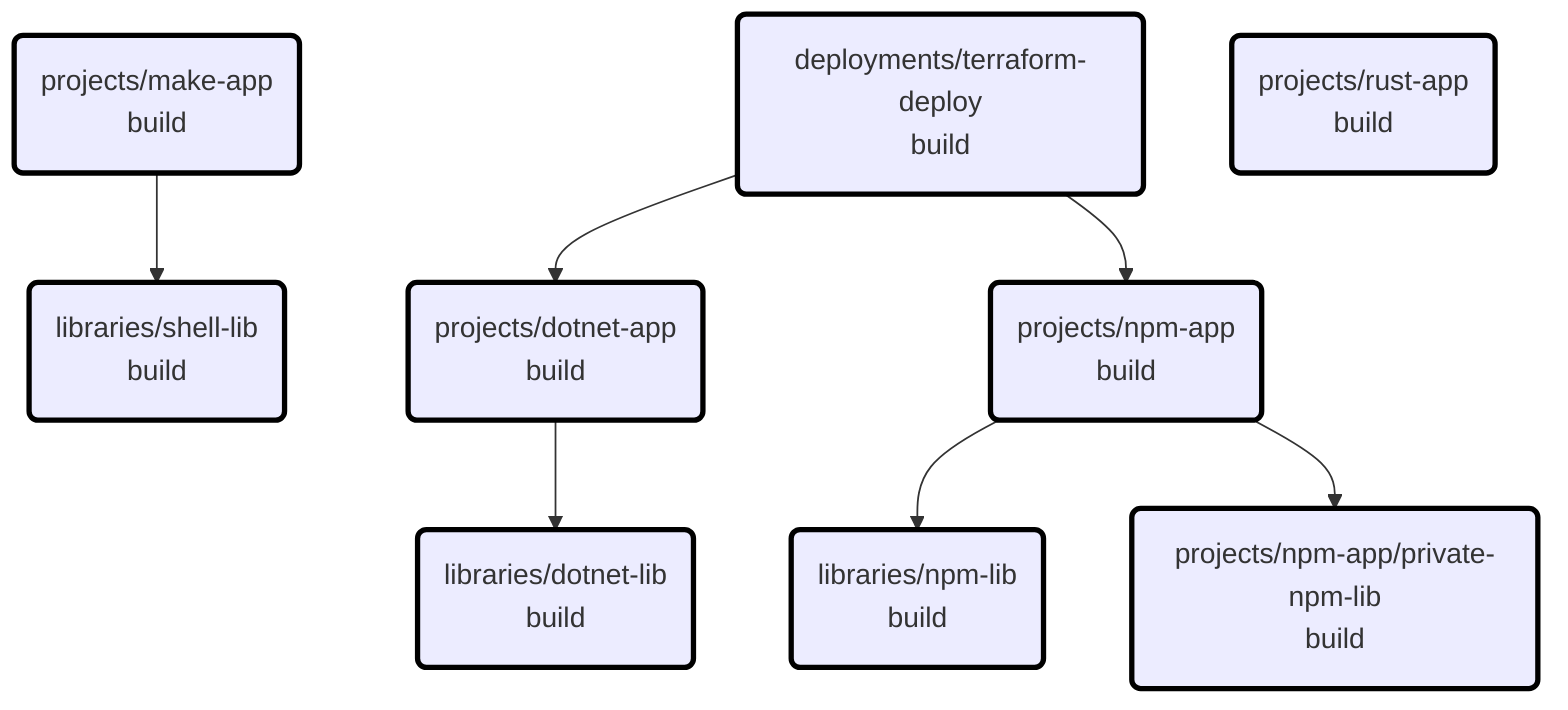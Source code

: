 flowchart TD
classDef build stroke:red,stroke-width:3px
classDef restore stroke:orange,stroke-width:3px
classDef ignore stroke:black,stroke-width:3px
deployments/terraform-deploy:build("deployments/terraform-deploy
build ")
libraries/dotnet-lib:build("libraries/dotnet-lib
build ")
libraries/npm-lib:build("libraries/npm-lib
build ")
libraries/shell-lib:build("libraries/shell-lib
build ")
projects/dotnet-app:build("projects/dotnet-app
build ")
projects/make-app:build("projects/make-app
build ")
projects/npm-app/private-npm-lib:build("projects/npm-app/private-npm-lib
build ")
projects/npm-app:build("projects/npm-app
build ")
projects/rust-app:build("projects/rust-app
build ")
deployments/terraform-deploy:build --> projects/dotnet-app:build
deployments/terraform-deploy:build --> projects/npm-app:build
class deployments/terraform-deploy:build ignore
class libraries/dotnet-lib:build ignore
class libraries/npm-lib:build ignore
class libraries/shell-lib:build ignore
projects/dotnet-app:build --> libraries/dotnet-lib:build
class projects/dotnet-app:build ignore
projects/make-app:build --> libraries/shell-lib:build
class projects/make-app:build ignore
class projects/npm-app/private-npm-lib:build ignore
projects/npm-app:build --> libraries/npm-lib:build
projects/npm-app:build --> projects/npm-app/private-npm-lib:build
class projects/npm-app:build ignore
class projects/rust-app:build ignore